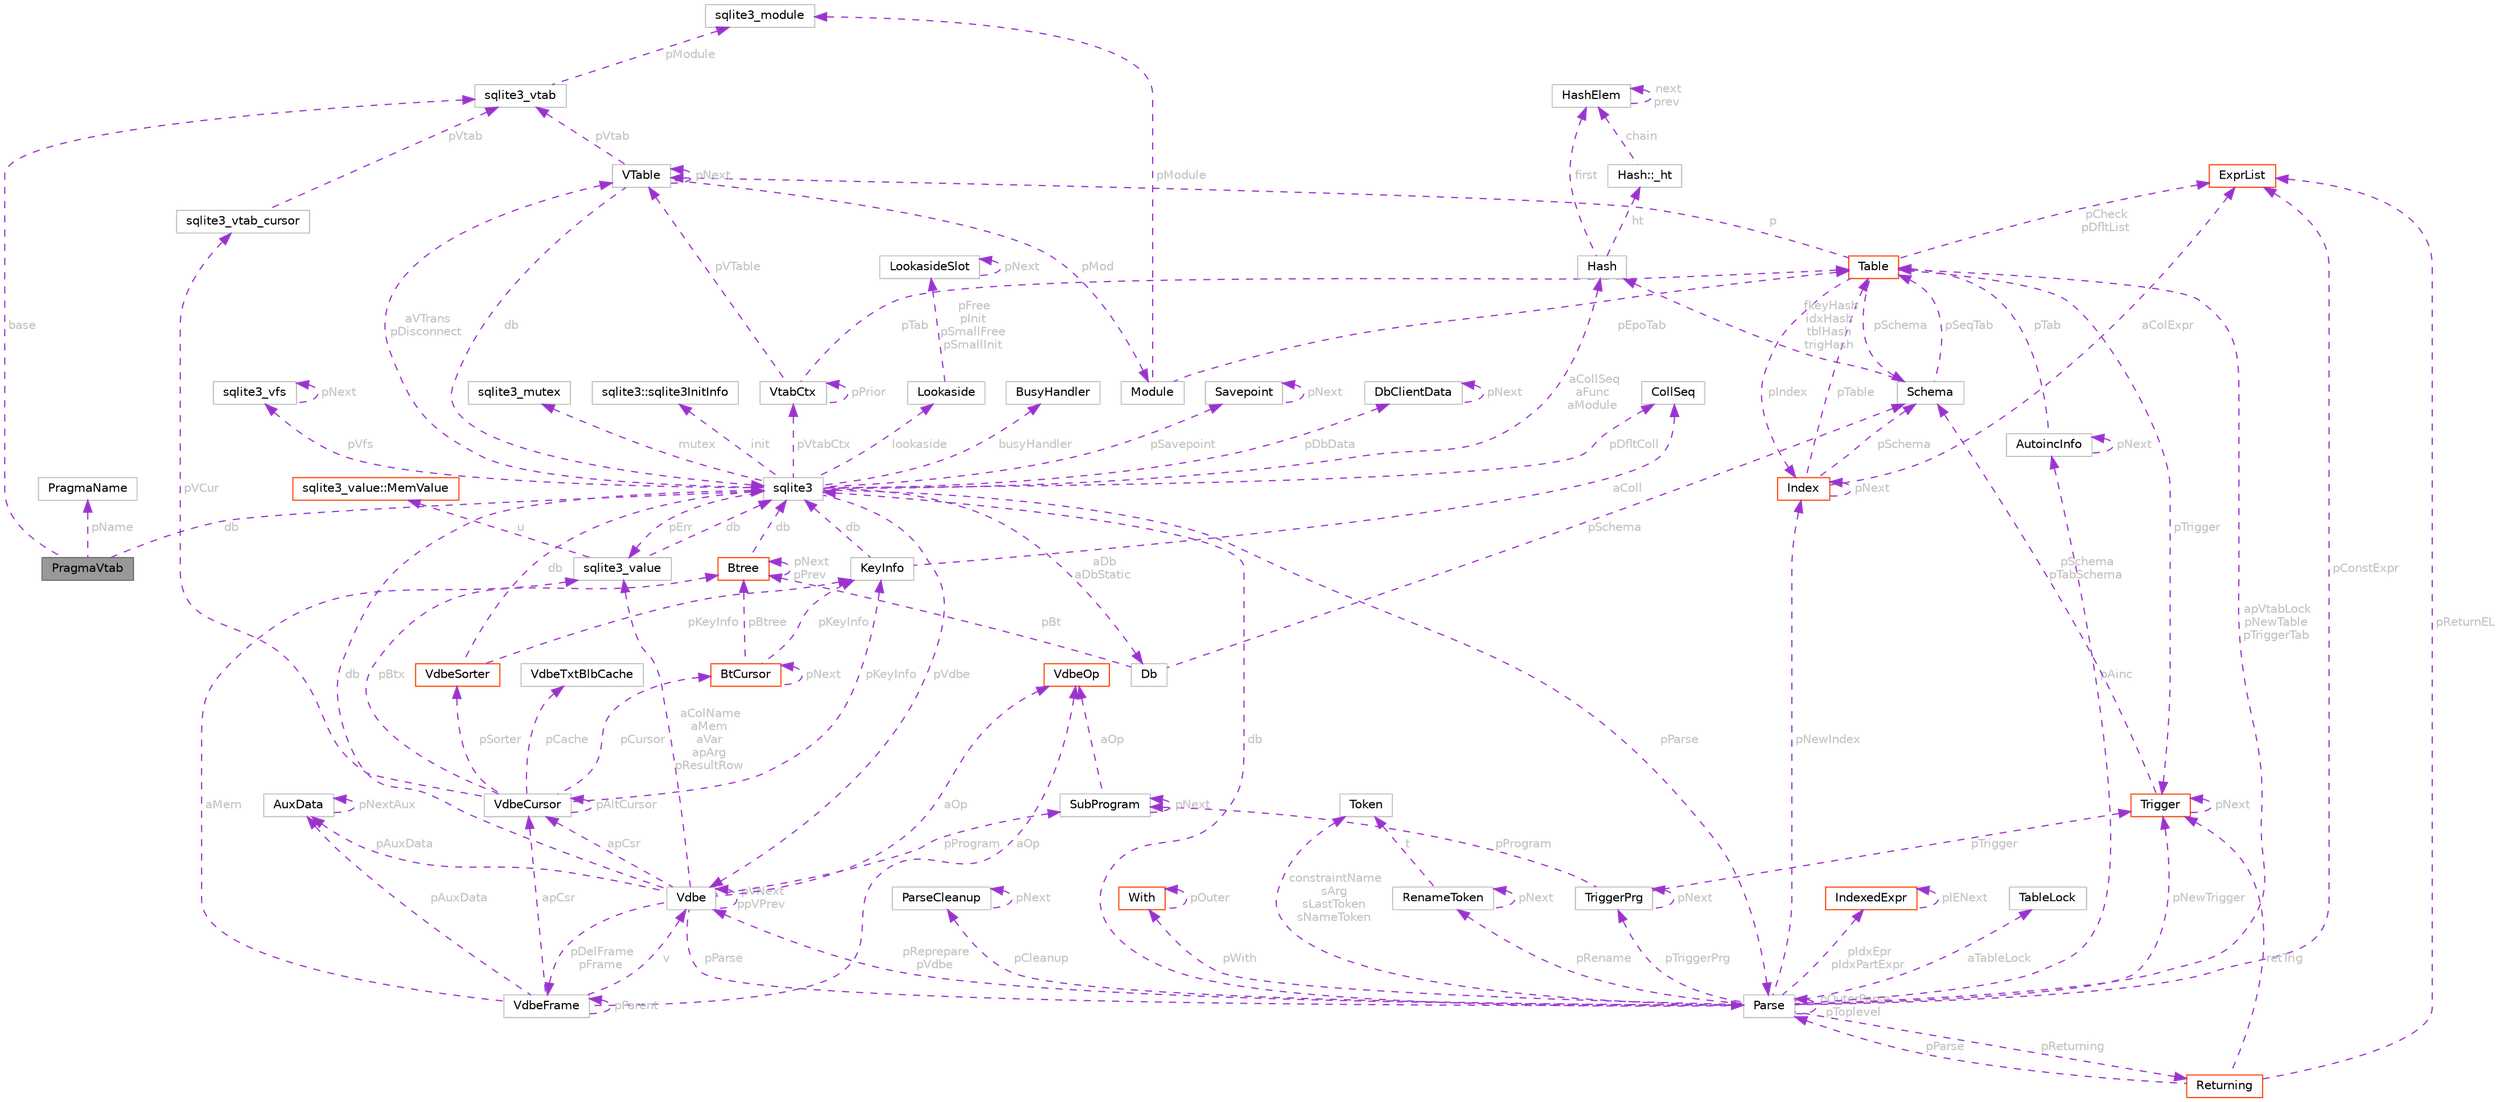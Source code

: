 digraph "PragmaVtab"
{
 // LATEX_PDF_SIZE
  bgcolor="transparent";
  edge [fontname=Helvetica,fontsize=10,labelfontname=Helvetica,labelfontsize=10];
  node [fontname=Helvetica,fontsize=10,shape=box,height=0.2,width=0.4];
  Node1 [id="Node000001",label="PragmaVtab",height=0.2,width=0.4,color="gray40", fillcolor="grey60", style="filled", fontcolor="black",tooltip=" "];
  Node2 -> Node1 [id="edge1_Node000001_Node000002",dir="back",color="darkorchid3",style="dashed",tooltip=" ",label=" base",fontcolor="grey" ];
  Node2 [id="Node000002",label="sqlite3_vtab",height=0.2,width=0.4,color="grey75", fillcolor="white", style="filled",URL="$structsqlite3__vtab.html",tooltip=" "];
  Node3 -> Node2 [id="edge2_Node000002_Node000003",dir="back",color="darkorchid3",style="dashed",tooltip=" ",label=" pModule",fontcolor="grey" ];
  Node3 [id="Node000003",label="sqlite3_module",height=0.2,width=0.4,color="grey75", fillcolor="white", style="filled",URL="$structsqlite3__module.html",tooltip=" "];
  Node4 -> Node1 [id="edge3_Node000001_Node000004",dir="back",color="darkorchid3",style="dashed",tooltip=" ",label=" db",fontcolor="grey" ];
  Node4 [id="Node000004",label="sqlite3",height=0.2,width=0.4,color="grey75", fillcolor="white", style="filled",URL="$structsqlite3.html",tooltip=" "];
  Node5 -> Node4 [id="edge4_Node000004_Node000005",dir="back",color="darkorchid3",style="dashed",tooltip=" ",label=" pVfs",fontcolor="grey" ];
  Node5 [id="Node000005",label="sqlite3_vfs",height=0.2,width=0.4,color="grey75", fillcolor="white", style="filled",URL="$structsqlite3__vfs.html",tooltip=" "];
  Node5 -> Node5 [id="edge5_Node000005_Node000005",dir="back",color="darkorchid3",style="dashed",tooltip=" ",label=" pNext",fontcolor="grey" ];
  Node6 -> Node4 [id="edge6_Node000004_Node000006",dir="back",color="darkorchid3",style="dashed",tooltip=" ",label=" pVdbe",fontcolor="grey" ];
  Node6 [id="Node000006",label="Vdbe",height=0.2,width=0.4,color="grey75", fillcolor="white", style="filled",URL="$structVdbe.html",tooltip=" "];
  Node4 -> Node6 [id="edge7_Node000006_Node000004",dir="back",color="darkorchid3",style="dashed",tooltip=" ",label=" db",fontcolor="grey" ];
  Node6 -> Node6 [id="edge8_Node000006_Node000006",dir="back",color="darkorchid3",style="dashed",tooltip=" ",label=" pVNext\nppVPrev",fontcolor="grey" ];
  Node7 -> Node6 [id="edge9_Node000006_Node000007",dir="back",color="darkorchid3",style="dashed",tooltip=" ",label=" pParse",fontcolor="grey" ];
  Node7 [id="Node000007",label="Parse",height=0.2,width=0.4,color="grey75", fillcolor="white", style="filled",URL="$structParse.html",tooltip=" "];
  Node4 -> Node7 [id="edge10_Node000007_Node000004",dir="back",color="darkorchid3",style="dashed",tooltip=" ",label=" db",fontcolor="grey" ];
  Node6 -> Node7 [id="edge11_Node000007_Node000006",dir="back",color="darkorchid3",style="dashed",tooltip=" ",label=" pReprepare\npVdbe",fontcolor="grey" ];
  Node8 -> Node7 [id="edge12_Node000007_Node000008",dir="back",color="darkorchid3",style="dashed",tooltip=" ",label=" pConstExpr",fontcolor="grey" ];
  Node8 [id="Node000008",label="ExprList",height=0.2,width=0.4,color="orangered", fillcolor="white", style="filled",URL="$structExprList.html",tooltip=" "];
  Node40 -> Node7 [id="edge13_Node000007_Node000040",dir="back",color="darkorchid3",style="dashed",tooltip=" ",label=" pIdxEpr\npIdxPartExpr",fontcolor="grey" ];
  Node40 [id="Node000040",label="IndexedExpr",height=0.2,width=0.4,color="orangered", fillcolor="white", style="filled",URL="$structIndexedExpr.html",tooltip=" "];
  Node40 -> Node40 [id="edge14_Node000040_Node000040",dir="back",color="darkorchid3",style="dashed",tooltip=" ",label=" pIENext",fontcolor="grey" ];
  Node41 -> Node7 [id="edge15_Node000007_Node000041",dir="back",color="darkorchid3",style="dashed",tooltip=" ",label=" aTableLock",fontcolor="grey" ];
  Node41 [id="Node000041",label="TableLock",height=0.2,width=0.4,color="grey75", fillcolor="white", style="filled",URL="$structTableLock.html",tooltip=" "];
  Node42 -> Node7 [id="edge16_Node000007_Node000042",dir="back",color="darkorchid3",style="dashed",tooltip=" ",label=" pAinc",fontcolor="grey" ];
  Node42 [id="Node000042",label="AutoincInfo",height=0.2,width=0.4,color="grey75", fillcolor="white", style="filled",URL="$structAutoincInfo.html",tooltip=" "];
  Node42 -> Node42 [id="edge17_Node000042_Node000042",dir="back",color="darkorchid3",style="dashed",tooltip=" ",label=" pNext",fontcolor="grey" ];
  Node14 -> Node42 [id="edge18_Node000042_Node000014",dir="back",color="darkorchid3",style="dashed",tooltip=" ",label=" pTab",fontcolor="grey" ];
  Node14 [id="Node000014",label="Table",height=0.2,width=0.4,color="orangered", fillcolor="white", style="filled",URL="$structTable.html",tooltip=" "];
  Node16 -> Node14 [id="edge19_Node000014_Node000016",dir="back",color="darkorchid3",style="dashed",tooltip=" ",label=" pIndex",fontcolor="grey" ];
  Node16 [id="Node000016",label="Index",height=0.2,width=0.4,color="orangered", fillcolor="white", style="filled",URL="$structIndex.html",tooltip=" "];
  Node14 -> Node16 [id="edge20_Node000016_Node000014",dir="back",color="darkorchid3",style="dashed",tooltip=" ",label=" pTable",fontcolor="grey" ];
  Node16 -> Node16 [id="edge21_Node000016_Node000016",dir="back",color="darkorchid3",style="dashed",tooltip=" ",label=" pNext",fontcolor="grey" ];
  Node17 -> Node16 [id="edge22_Node000016_Node000017",dir="back",color="darkorchid3",style="dashed",tooltip=" ",label=" pSchema",fontcolor="grey" ];
  Node17 [id="Node000017",label="Schema",height=0.2,width=0.4,color="grey75", fillcolor="white", style="filled",URL="$structSchema.html",tooltip=" "];
  Node18 -> Node17 [id="edge23_Node000017_Node000018",dir="back",color="darkorchid3",style="dashed",tooltip=" ",label=" fkeyHash\nidxHash\ntblHash\ntrigHash",fontcolor="grey" ];
  Node18 [id="Node000018",label="Hash",height=0.2,width=0.4,color="grey75", fillcolor="white", style="filled",URL="$structHash.html",tooltip=" "];
  Node19 -> Node18 [id="edge24_Node000018_Node000019",dir="back",color="darkorchid3",style="dashed",tooltip=" ",label=" first",fontcolor="grey" ];
  Node19 [id="Node000019",label="HashElem",height=0.2,width=0.4,color="grey75", fillcolor="white", style="filled",URL="$structHashElem.html",tooltip=" "];
  Node19 -> Node19 [id="edge25_Node000019_Node000019",dir="back",color="darkorchid3",style="dashed",tooltip=" ",label=" next\nprev",fontcolor="grey" ];
  Node20 -> Node18 [id="edge26_Node000018_Node000020",dir="back",color="darkorchid3",style="dashed",tooltip=" ",label=" ht",fontcolor="grey" ];
  Node20 [id="Node000020",label="Hash::_ht",height=0.2,width=0.4,color="grey75", fillcolor="white", style="filled",URL="$structHash_1_1__ht.html",tooltip=" "];
  Node19 -> Node20 [id="edge27_Node000020_Node000019",dir="back",color="darkorchid3",style="dashed",tooltip=" ",label=" chain",fontcolor="grey" ];
  Node14 -> Node17 [id="edge28_Node000017_Node000014",dir="back",color="darkorchid3",style="dashed",tooltip=" ",label=" pSeqTab",fontcolor="grey" ];
  Node8 -> Node16 [id="edge29_Node000016_Node000008",dir="back",color="darkorchid3",style="dashed",tooltip=" ",label=" aColExpr",fontcolor="grey" ];
  Node8 -> Node14 [id="edge30_Node000014_Node000008",dir="back",color="darkorchid3",style="dashed",tooltip=" ",label=" pCheck\npDfltList",fontcolor="grey" ];
  Node28 -> Node14 [id="edge31_Node000014_Node000028",dir="back",color="darkorchid3",style="dashed",tooltip=" ",label=" p",fontcolor="grey" ];
  Node28 [id="Node000028",label="VTable",height=0.2,width=0.4,color="grey75", fillcolor="white", style="filled",URL="$structVTable.html",tooltip=" "];
  Node4 -> Node28 [id="edge32_Node000028_Node000004",dir="back",color="darkorchid3",style="dashed",tooltip=" ",label=" db",fontcolor="grey" ];
  Node29 -> Node28 [id="edge33_Node000028_Node000029",dir="back",color="darkorchid3",style="dashed",tooltip=" ",label=" pMod",fontcolor="grey" ];
  Node29 [id="Node000029",label="Module",height=0.2,width=0.4,color="grey75", fillcolor="white", style="filled",URL="$structModule.html",tooltip=" "];
  Node3 -> Node29 [id="edge34_Node000029_Node000003",dir="back",color="darkorchid3",style="dashed",tooltip=" ",label=" pModule",fontcolor="grey" ];
  Node14 -> Node29 [id="edge35_Node000029_Node000014",dir="back",color="darkorchid3",style="dashed",tooltip=" ",label=" pEpoTab",fontcolor="grey" ];
  Node2 -> Node28 [id="edge36_Node000028_Node000002",dir="back",color="darkorchid3",style="dashed",tooltip=" ",label=" pVtab",fontcolor="grey" ];
  Node28 -> Node28 [id="edge37_Node000028_Node000028",dir="back",color="darkorchid3",style="dashed",tooltip=" ",label=" pNext",fontcolor="grey" ];
  Node22 -> Node14 [id="edge38_Node000014_Node000022",dir="back",color="darkorchid3",style="dashed",tooltip=" ",label=" pTrigger",fontcolor="grey" ];
  Node22 [id="Node000022",label="Trigger",height=0.2,width=0.4,color="orangered", fillcolor="white", style="filled",URL="$structTrigger.html",tooltip=" "];
  Node17 -> Node22 [id="edge39_Node000022_Node000017",dir="back",color="darkorchid3",style="dashed",tooltip=" ",label=" pSchema\npTabSchema",fontcolor="grey" ];
  Node22 -> Node22 [id="edge40_Node000022_Node000022",dir="back",color="darkorchid3",style="dashed",tooltip=" ",label=" pNext",fontcolor="grey" ];
  Node17 -> Node14 [id="edge41_Node000014_Node000017",dir="back",color="darkorchid3",style="dashed",tooltip=" ",label=" pSchema",fontcolor="grey" ];
  Node7 -> Node7 [id="edge42_Node000007_Node000007",dir="back",color="darkorchid3",style="dashed",tooltip=" ",label=" pOuterParse\npToplevel",fontcolor="grey" ];
  Node14 -> Node7 [id="edge43_Node000007_Node000014",dir="back",color="darkorchid3",style="dashed",tooltip=" ",label=" apVtabLock\npNewTable\npTriggerTab",fontcolor="grey" ];
  Node43 -> Node7 [id="edge44_Node000007_Node000043",dir="back",color="darkorchid3",style="dashed",tooltip=" ",label=" pTriggerPrg",fontcolor="grey" ];
  Node43 [id="Node000043",label="TriggerPrg",height=0.2,width=0.4,color="grey75", fillcolor="white", style="filled",URL="$structTriggerPrg.html",tooltip=" "];
  Node22 -> Node43 [id="edge45_Node000043_Node000022",dir="back",color="darkorchid3",style="dashed",tooltip=" ",label=" pTrigger",fontcolor="grey" ];
  Node43 -> Node43 [id="edge46_Node000043_Node000043",dir="back",color="darkorchid3",style="dashed",tooltip=" ",label=" pNext",fontcolor="grey" ];
  Node44 -> Node43 [id="edge47_Node000043_Node000044",dir="back",color="darkorchid3",style="dashed",tooltip=" ",label=" pProgram",fontcolor="grey" ];
  Node44 [id="Node000044",label="SubProgram",height=0.2,width=0.4,color="grey75", fillcolor="white", style="filled",URL="$structSubProgram.html",tooltip=" "];
  Node45 -> Node44 [id="edge48_Node000044_Node000045",dir="back",color="darkorchid3",style="dashed",tooltip=" ",label=" aOp",fontcolor="grey" ];
  Node45 [id="Node000045",label="VdbeOp",height=0.2,width=0.4,color="orangered", fillcolor="white", style="filled",URL="$structVdbeOp.html",tooltip=" "];
  Node44 -> Node44 [id="edge49_Node000044_Node000044",dir="back",color="darkorchid3",style="dashed",tooltip=" ",label=" pNext",fontcolor="grey" ];
  Node53 -> Node7 [id="edge50_Node000007_Node000053",dir="back",color="darkorchid3",style="dashed",tooltip=" ",label=" pCleanup",fontcolor="grey" ];
  Node53 [id="Node000053",label="ParseCleanup",height=0.2,width=0.4,color="grey75", fillcolor="white", style="filled",URL="$structParseCleanup.html",tooltip=" "];
  Node53 -> Node53 [id="edge51_Node000053_Node000053",dir="back",color="darkorchid3",style="dashed",tooltip=" ",label=" pNext",fontcolor="grey" ];
  Node54 -> Node7 [id="edge52_Node000007_Node000054",dir="back",color="darkorchid3",style="dashed",tooltip=" ",label=" constraintName\nsArg\nsLastToken\nsNameToken",fontcolor="grey" ];
  Node54 [id="Node000054",label="Token",height=0.2,width=0.4,color="grey75", fillcolor="white", style="filled",URL="$structToken.html",tooltip=" "];
  Node55 -> Node7 [id="edge53_Node000007_Node000055",dir="back",color="darkorchid3",style="dashed",tooltip=" ",label=" pReturning",fontcolor="grey" ];
  Node55 [id="Node000055",label="Returning",height=0.2,width=0.4,color="orangered", fillcolor="white", style="filled",URL="$structReturning.html",tooltip=" "];
  Node7 -> Node55 [id="edge54_Node000055_Node000007",dir="back",color="darkorchid3",style="dashed",tooltip=" ",label=" pParse",fontcolor="grey" ];
  Node8 -> Node55 [id="edge55_Node000055_Node000008",dir="back",color="darkorchid3",style="dashed",tooltip=" ",label=" pReturnEL",fontcolor="grey" ];
  Node22 -> Node55 [id="edge56_Node000055_Node000022",dir="back",color="darkorchid3",style="dashed",tooltip=" ",label=" retTrig",fontcolor="grey" ];
  Node16 -> Node7 [id="edge57_Node000007_Node000016",dir="back",color="darkorchid3",style="dashed",tooltip=" ",label=" pNewIndex",fontcolor="grey" ];
  Node22 -> Node7 [id="edge58_Node000007_Node000022",dir="back",color="darkorchid3",style="dashed",tooltip=" ",label=" pNewTrigger",fontcolor="grey" ];
  Node32 -> Node7 [id="edge59_Node000007_Node000032",dir="back",color="darkorchid3",style="dashed",tooltip=" ",label=" pWith",fontcolor="grey" ];
  Node32 [id="Node000032",label="With",height=0.2,width=0.4,color="orangered", fillcolor="white", style="filled",URL="$structWith.html",tooltip=" "];
  Node32 -> Node32 [id="edge60_Node000032_Node000032",dir="back",color="darkorchid3",style="dashed",tooltip=" ",label=" pOuter",fontcolor="grey" ];
  Node56 -> Node7 [id="edge61_Node000007_Node000056",dir="back",color="darkorchid3",style="dashed",tooltip=" ",label=" pRename",fontcolor="grey" ];
  Node56 [id="Node000056",label="RenameToken",height=0.2,width=0.4,color="grey75", fillcolor="white", style="filled",URL="$structRenameToken.html",tooltip=" "];
  Node54 -> Node56 [id="edge62_Node000056_Node000054",dir="back",color="darkorchid3",style="dashed",tooltip=" ",label=" t",fontcolor="grey" ];
  Node56 -> Node56 [id="edge63_Node000056_Node000056",dir="back",color="darkorchid3",style="dashed",tooltip=" ",label=" pNext",fontcolor="grey" ];
  Node48 -> Node6 [id="edge64_Node000006_Node000048",dir="back",color="darkorchid3",style="dashed",tooltip=" ",label=" aColName\naMem\naVar\napArg\npResultRow",fontcolor="grey" ];
  Node48 [id="Node000048",label="sqlite3_value",height=0.2,width=0.4,color="grey75", fillcolor="white", style="filled",URL="$structsqlite3__value.html",tooltip=" "];
  Node49 -> Node48 [id="edge65_Node000048_Node000049",dir="back",color="darkorchid3",style="dashed",tooltip=" ",label=" u",fontcolor="grey" ];
  Node49 [id="Node000049",label="sqlite3_value::MemValue",height=0.2,width=0.4,color="orangered", fillcolor="white", style="filled",URL="$unionsqlite3__value_1_1MemValue.html",tooltip=" "];
  Node4 -> Node48 [id="edge66_Node000048_Node000004",dir="back",color="darkorchid3",style="dashed",tooltip=" ",label=" db",fontcolor="grey" ];
  Node57 -> Node6 [id="edge67_Node000006_Node000057",dir="back",color="darkorchid3",style="dashed",tooltip=" ",label=" apCsr",fontcolor="grey" ];
  Node57 [id="Node000057",label="VdbeCursor",height=0.2,width=0.4,color="grey75", fillcolor="white", style="filled",URL="$structVdbeCursor.html",tooltip=" "];
  Node58 -> Node57 [id="edge68_Node000057_Node000058",dir="back",color="darkorchid3",style="dashed",tooltip=" ",label=" pBtx",fontcolor="grey" ];
  Node58 [id="Node000058",label="Btree",height=0.2,width=0.4,color="orangered", fillcolor="white", style="filled",URL="$structBtree.html",tooltip=" "];
  Node4 -> Node58 [id="edge69_Node000058_Node000004",dir="back",color="darkorchid3",style="dashed",tooltip=" ",label=" db",fontcolor="grey" ];
  Node58 -> Node58 [id="edge70_Node000058_Node000058",dir="back",color="darkorchid3",style="dashed",tooltip=" ",label=" pNext\npPrev",fontcolor="grey" ];
  Node57 -> Node57 [id="edge71_Node000057_Node000057",dir="back",color="darkorchid3",style="dashed",tooltip=" ",label=" pAltCursor",fontcolor="grey" ];
  Node71 -> Node57 [id="edge72_Node000057_Node000071",dir="back",color="darkorchid3",style="dashed",tooltip=" ",label=" pCursor",fontcolor="grey" ];
  Node71 [id="Node000071",label="BtCursor",height=0.2,width=0.4,color="orangered", fillcolor="white", style="filled",URL="$structBtCursor.html",tooltip=" "];
  Node58 -> Node71 [id="edge73_Node000071_Node000058",dir="back",color="darkorchid3",style="dashed",tooltip=" ",label=" pBtree",fontcolor="grey" ];
  Node71 -> Node71 [id="edge74_Node000071_Node000071",dir="back",color="darkorchid3",style="dashed",tooltip=" ",label=" pNext",fontcolor="grey" ];
  Node51 -> Node71 [id="edge75_Node000071_Node000051",dir="back",color="darkorchid3",style="dashed",tooltip=" ",label=" pKeyInfo",fontcolor="grey" ];
  Node51 [id="Node000051",label="KeyInfo",height=0.2,width=0.4,color="grey75", fillcolor="white", style="filled",URL="$structKeyInfo.html",tooltip=" "];
  Node4 -> Node51 [id="edge76_Node000051_Node000004",dir="back",color="darkorchid3",style="dashed",tooltip=" ",label=" db",fontcolor="grey" ];
  Node50 -> Node51 [id="edge77_Node000051_Node000050",dir="back",color="darkorchid3",style="dashed",tooltip=" ",label=" aColl",fontcolor="grey" ];
  Node50 [id="Node000050",label="CollSeq",height=0.2,width=0.4,color="grey75", fillcolor="white", style="filled",URL="$structCollSeq.html",tooltip=" "];
  Node76 -> Node57 [id="edge78_Node000057_Node000076",dir="back",color="darkorchid3",style="dashed",tooltip=" ",label=" pVCur",fontcolor="grey" ];
  Node76 [id="Node000076",label="sqlite3_vtab_cursor",height=0.2,width=0.4,color="grey75", fillcolor="white", style="filled",URL="$structsqlite3__vtab__cursor.html",tooltip=" "];
  Node2 -> Node76 [id="edge79_Node000076_Node000002",dir="back",color="darkorchid3",style="dashed",tooltip=" ",label=" pVtab",fontcolor="grey" ];
  Node77 -> Node57 [id="edge80_Node000057_Node000077",dir="back",color="darkorchid3",style="dashed",tooltip=" ",label=" pSorter",fontcolor="grey" ];
  Node77 [id="Node000077",label="VdbeSorter",height=0.2,width=0.4,color="orangered", fillcolor="white", style="filled",URL="$structVdbeSorter.html",tooltip=" "];
  Node4 -> Node77 [id="edge81_Node000077_Node000004",dir="back",color="darkorchid3",style="dashed",tooltip=" ",label=" db",fontcolor="grey" ];
  Node51 -> Node77 [id="edge82_Node000077_Node000051",dir="back",color="darkorchid3",style="dashed",tooltip=" ",label=" pKeyInfo",fontcolor="grey" ];
  Node51 -> Node57 [id="edge83_Node000057_Node000051",dir="back",color="darkorchid3",style="dashed",tooltip=" ",label=" pKeyInfo",fontcolor="grey" ];
  Node87 -> Node57 [id="edge84_Node000057_Node000087",dir="back",color="darkorchid3",style="dashed",tooltip=" ",label=" pCache",fontcolor="grey" ];
  Node87 [id="Node000087",label="VdbeTxtBlbCache",height=0.2,width=0.4,color="grey75", fillcolor="white", style="filled",URL="$structVdbeTxtBlbCache.html",tooltip=" "];
  Node45 -> Node6 [id="edge85_Node000006_Node000045",dir="back",color="darkorchid3",style="dashed",tooltip=" ",label=" aOp",fontcolor="grey" ];
  Node88 -> Node6 [id="edge86_Node000006_Node000088",dir="back",color="darkorchid3",style="dashed",tooltip=" ",label=" pDelFrame\npFrame",fontcolor="grey" ];
  Node88 [id="Node000088",label="VdbeFrame",height=0.2,width=0.4,color="grey75", fillcolor="white", style="filled",URL="$structVdbeFrame.html",tooltip=" "];
  Node6 -> Node88 [id="edge87_Node000088_Node000006",dir="back",color="darkorchid3",style="dashed",tooltip=" ",label=" v",fontcolor="grey" ];
  Node88 -> Node88 [id="edge88_Node000088_Node000088",dir="back",color="darkorchid3",style="dashed",tooltip=" ",label=" pParent",fontcolor="grey" ];
  Node45 -> Node88 [id="edge89_Node000088_Node000045",dir="back",color="darkorchid3",style="dashed",tooltip=" ",label=" aOp",fontcolor="grey" ];
  Node48 -> Node88 [id="edge90_Node000088_Node000048",dir="back",color="darkorchid3",style="dashed",tooltip=" ",label=" aMem",fontcolor="grey" ];
  Node57 -> Node88 [id="edge91_Node000088_Node000057",dir="back",color="darkorchid3",style="dashed",tooltip=" ",label=" apCsr",fontcolor="grey" ];
  Node89 -> Node88 [id="edge92_Node000088_Node000089",dir="back",color="darkorchid3",style="dashed",tooltip=" ",label=" pAuxData",fontcolor="grey" ];
  Node89 [id="Node000089",label="AuxData",height=0.2,width=0.4,color="grey75", fillcolor="white", style="filled",URL="$structAuxData.html",tooltip=" "];
  Node89 -> Node89 [id="edge93_Node000089_Node000089",dir="back",color="darkorchid3",style="dashed",tooltip=" ",label=" pNextAux",fontcolor="grey" ];
  Node44 -> Node6 [id="edge94_Node000006_Node000044",dir="back",color="darkorchid3",style="dashed",tooltip=" ",label=" pProgram",fontcolor="grey" ];
  Node89 -> Node6 [id="edge95_Node000006_Node000089",dir="back",color="darkorchid3",style="dashed",tooltip=" ",label=" pAuxData",fontcolor="grey" ];
  Node50 -> Node4 [id="edge96_Node000004_Node000050",dir="back",color="darkorchid3",style="dashed",tooltip=" ",label=" pDfltColl",fontcolor="grey" ];
  Node74 -> Node4 [id="edge97_Node000004_Node000074",dir="back",color="darkorchid3",style="dashed",tooltip=" ",label=" mutex",fontcolor="grey" ];
  Node74 [id="Node000074",label="sqlite3_mutex",height=0.2,width=0.4,color="grey75", fillcolor="white", style="filled",URL="$structsqlite3__mutex.html",tooltip=" "];
  Node90 -> Node4 [id="edge98_Node000004_Node000090",dir="back",color="darkorchid3",style="dashed",tooltip=" ",label=" aDb\naDbStatic",fontcolor="grey" ];
  Node90 [id="Node000090",label="Db",height=0.2,width=0.4,color="grey75", fillcolor="white", style="filled",URL="$structDb.html",tooltip=" "];
  Node58 -> Node90 [id="edge99_Node000090_Node000058",dir="back",color="darkorchid3",style="dashed",tooltip=" ",label=" pBt",fontcolor="grey" ];
  Node17 -> Node90 [id="edge100_Node000090_Node000017",dir="back",color="darkorchid3",style="dashed",tooltip=" ",label=" pSchema",fontcolor="grey" ];
  Node91 -> Node4 [id="edge101_Node000004_Node000091",dir="back",color="darkorchid3",style="dashed",tooltip=" ",label=" init",fontcolor="grey" ];
  Node91 [id="Node000091",label="sqlite3::sqlite3InitInfo",height=0.2,width=0.4,color="grey75", fillcolor="white", style="filled",URL="$structsqlite3_1_1sqlite3InitInfo.html",tooltip=" "];
  Node7 -> Node4 [id="edge102_Node000004_Node000007",dir="back",color="darkorchid3",style="dashed",tooltip=" ",label=" pParse",fontcolor="grey" ];
  Node48 -> Node4 [id="edge103_Node000004_Node000048",dir="back",color="darkorchid3",style="dashed",tooltip=" ",label=" pErr",fontcolor="grey" ];
  Node92 -> Node4 [id="edge104_Node000004_Node000092",dir="back",color="darkorchid3",style="dashed",tooltip=" ",label=" lookaside",fontcolor="grey" ];
  Node92 [id="Node000092",label="Lookaside",height=0.2,width=0.4,color="grey75", fillcolor="white", style="filled",URL="$structLookaside.html",tooltip=" "];
  Node93 -> Node92 [id="edge105_Node000092_Node000093",dir="back",color="darkorchid3",style="dashed",tooltip=" ",label=" pFree\npInit\npSmallFree\npSmallInit",fontcolor="grey" ];
  Node93 [id="Node000093",label="LookasideSlot",height=0.2,width=0.4,color="grey75", fillcolor="white", style="filled",URL="$structLookasideSlot.html",tooltip=" "];
  Node93 -> Node93 [id="edge106_Node000093_Node000093",dir="back",color="darkorchid3",style="dashed",tooltip=" ",label=" pNext",fontcolor="grey" ];
  Node18 -> Node4 [id="edge107_Node000004_Node000018",dir="back",color="darkorchid3",style="dashed",tooltip=" ",label=" aCollSeq\naFunc\naModule",fontcolor="grey" ];
  Node94 -> Node4 [id="edge108_Node000004_Node000094",dir="back",color="darkorchid3",style="dashed",tooltip=" ",label=" pVtabCtx",fontcolor="grey" ];
  Node94 [id="Node000094",label="VtabCtx",height=0.2,width=0.4,color="grey75", fillcolor="white", style="filled",URL="$structVtabCtx.html",tooltip=" "];
  Node28 -> Node94 [id="edge109_Node000094_Node000028",dir="back",color="darkorchid3",style="dashed",tooltip=" ",label=" pVTable",fontcolor="grey" ];
  Node14 -> Node94 [id="edge110_Node000094_Node000014",dir="back",color="darkorchid3",style="dashed",tooltip=" ",label=" pTab",fontcolor="grey" ];
  Node94 -> Node94 [id="edge111_Node000094_Node000094",dir="back",color="darkorchid3",style="dashed",tooltip=" ",label=" pPrior",fontcolor="grey" ];
  Node28 -> Node4 [id="edge112_Node000004_Node000028",dir="back",color="darkorchid3",style="dashed",tooltip=" ",label=" aVTrans\npDisconnect",fontcolor="grey" ];
  Node95 -> Node4 [id="edge113_Node000004_Node000095",dir="back",color="darkorchid3",style="dashed",tooltip=" ",label=" busyHandler",fontcolor="grey" ];
  Node95 [id="Node000095",label="BusyHandler",height=0.2,width=0.4,color="grey75", fillcolor="white", style="filled",URL="$structBusyHandler.html",tooltip=" "];
  Node96 -> Node4 [id="edge114_Node000004_Node000096",dir="back",color="darkorchid3",style="dashed",tooltip=" ",label=" pSavepoint",fontcolor="grey" ];
  Node96 [id="Node000096",label="Savepoint",height=0.2,width=0.4,color="grey75", fillcolor="white", style="filled",URL="$structSavepoint.html",tooltip=" "];
  Node96 -> Node96 [id="edge115_Node000096_Node000096",dir="back",color="darkorchid3",style="dashed",tooltip=" ",label=" pNext",fontcolor="grey" ];
  Node97 -> Node4 [id="edge116_Node000004_Node000097",dir="back",color="darkorchid3",style="dashed",tooltip=" ",label=" pDbData",fontcolor="grey" ];
  Node97 [id="Node000097",label="DbClientData",height=0.2,width=0.4,color="grey75", fillcolor="white", style="filled",URL="$structDbClientData.html",tooltip=" "];
  Node97 -> Node97 [id="edge117_Node000097_Node000097",dir="back",color="darkorchid3",style="dashed",tooltip=" ",label=" pNext",fontcolor="grey" ];
  Node98 -> Node1 [id="edge118_Node000001_Node000098",dir="back",color="darkorchid3",style="dashed",tooltip=" ",label=" pName",fontcolor="grey" ];
  Node98 [id="Node000098",label="PragmaName",height=0.2,width=0.4,color="grey75", fillcolor="white", style="filled",URL="$structPragmaName.html",tooltip=" "];
}

